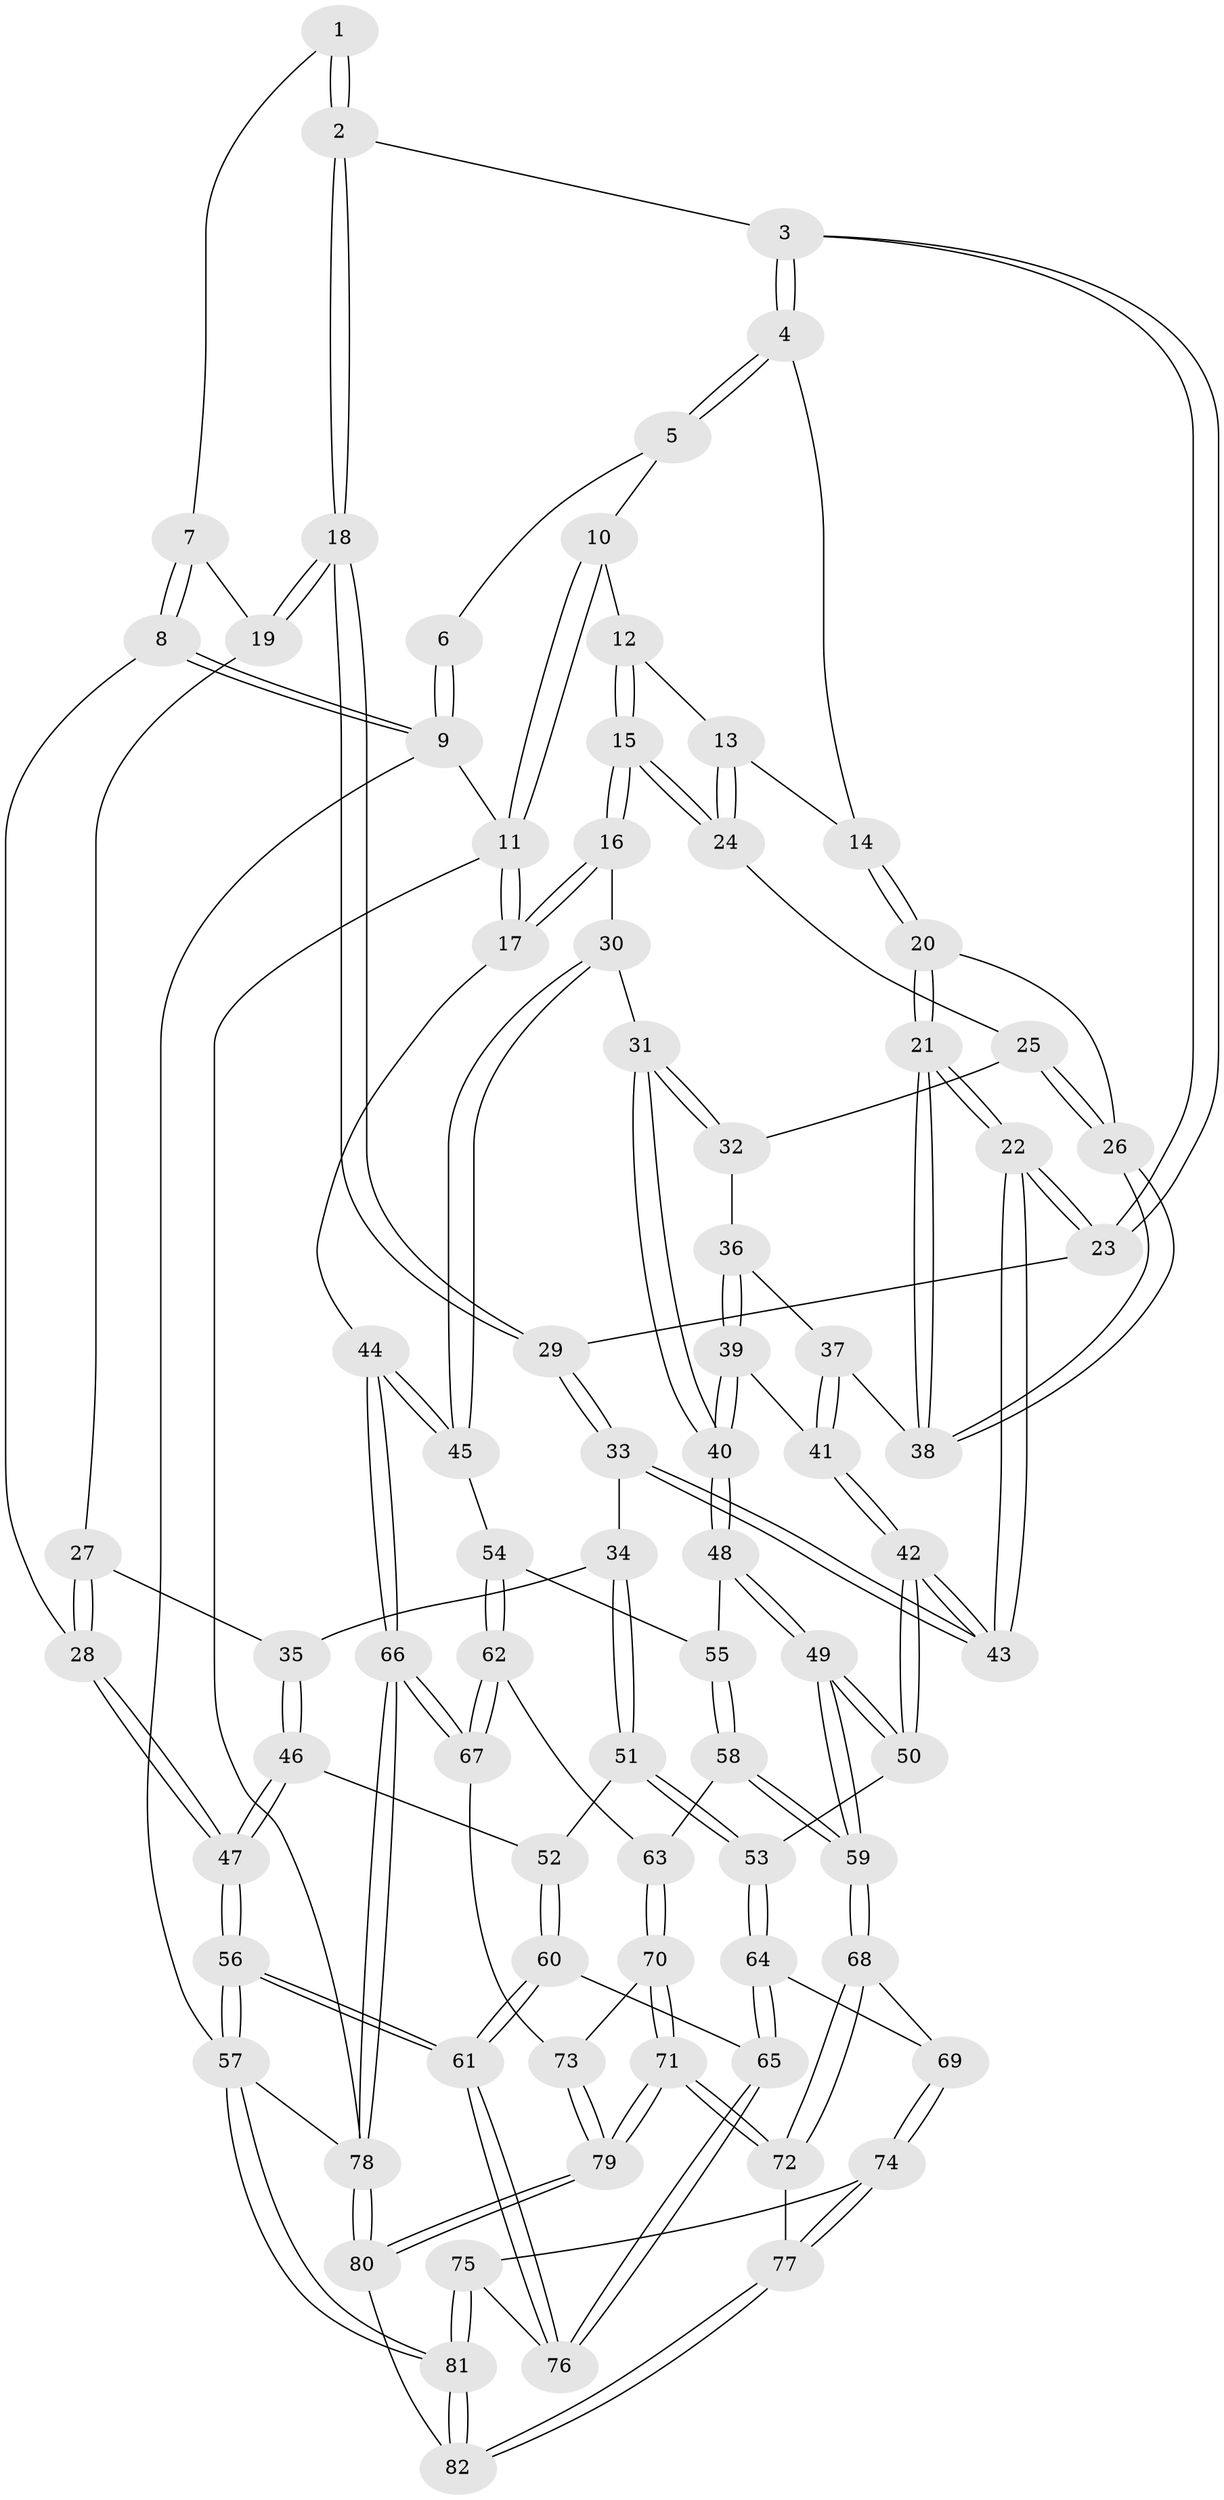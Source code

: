 // coarse degree distribution, {4: 0.4583333333333333, 6: 0.08333333333333333, 7: 0.08333333333333333, 3: 0.125, 5: 0.20833333333333334, 2: 0.041666666666666664}
// Generated by graph-tools (version 1.1) at 2025/21/03/04/25 18:21:28]
// undirected, 82 vertices, 202 edges
graph export_dot {
graph [start="1"]
  node [color=gray90,style=filled];
  1 [pos="+0.2578798988637139+0.004074329000526159"];
  2 [pos="+0.3463684308314075+0.1668159790318986"];
  3 [pos="+0.35948195140924244+0.1678831655910504"];
  4 [pos="+0.48329128618298695+0.11358140841565707"];
  5 [pos="+0.5971704943194706+0"];
  6 [pos="+0.2097524650701837+0"];
  7 [pos="+0.08676487505752169+0.13024430929146924"];
  8 [pos="+0+0"];
  9 [pos="+0+0"];
  10 [pos="+0.7008699051881453+0"];
  11 [pos="+1+0"];
  12 [pos="+0.726558401314979+0"];
  13 [pos="+0.6488735558550244+0.20122673909664945"];
  14 [pos="+0.5059017107492049+0.13599995643153917"];
  15 [pos="+0.8549186982700308+0.20231144876885157"];
  16 [pos="+0.9322513805916253+0.24857034227880473"];
  17 [pos="+1+0.2098148633778289"];
  18 [pos="+0.2559006523798933+0.21845426823277592"];
  19 [pos="+0.15561430696650325+0.20525035470813455"];
  20 [pos="+0.5250989120698232+0.23252298722115197"];
  21 [pos="+0.5256530313046459+0.37019743928983007"];
  22 [pos="+0.4911158728637589+0.4127878806038613"];
  23 [pos="+0.4351718636358739+0.37247780783155665"];
  24 [pos="+0.6902366132596661+0.2354236206257929"];
  25 [pos="+0.6790027806003472+0.2570188824194378"];
  26 [pos="+0.6308950444484801+0.30825076641797067"];
  27 [pos="+0.10701726436702592+0.2776126917795382"];
  28 [pos="+0+0.30513360316218935"];
  29 [pos="+0.2498836132283009+0.41001871194171874"];
  30 [pos="+0.8662499218837607+0.3763276088396077"];
  31 [pos="+0.8072638585017602+0.42864203267599854"];
  32 [pos="+0.6954499496651213+0.3052766109136396"];
  33 [pos="+0.2460554305625537+0.4160192470415384"];
  34 [pos="+0.24508998974975715+0.4174503138498769"];
  35 [pos="+0.10766235485481968+0.4105980675995118"];
  36 [pos="+0.7023423771494539+0.34122283068729997"];
  37 [pos="+0.6737314445141974+0.4039929431909058"];
  38 [pos="+0.622149112273177+0.3213219629251695"];
  39 [pos="+0.7760290479027682+0.43474941006518636"];
  40 [pos="+0.7962406367544471+0.43969809420222106"];
  41 [pos="+0.6810462535231523+0.42435820961242343"];
  42 [pos="+0.5176843105283592+0.5342841950940245"];
  43 [pos="+0.5093582528709157+0.49854610922826986"];
  44 [pos="+1+0.6386676209611695"];
  45 [pos="+0.9975780705781399+0.5997204677823289"];
  46 [pos="+0+0.5110850722197121"];
  47 [pos="+0+0.5114233425561606"];
  48 [pos="+0.7935900937563618+0.46227825894507885"];
  49 [pos="+0.56375998177512+0.6101278197697776"];
  50 [pos="+0.5165789653458545+0.5451649704645775"];
  51 [pos="+0.28429400089581536+0.5861603518339462"];
  52 [pos="+0.12000614956866962+0.6071053640405428"];
  53 [pos="+0.2932517726103799+0.5924601580772062"];
  54 [pos="+0.8927872257916598+0.6180396755530575"];
  55 [pos="+0.8061727005250734+0.5210198799316137"];
  56 [pos="+0+1"];
  57 [pos="+0+1"];
  58 [pos="+0.689919789131958+0.6463753463676951"];
  59 [pos="+0.5839944008646571+0.6541411051875077"];
  60 [pos="+0.11610226941017508+0.7014339086948369"];
  61 [pos="+0+0.9096669943311664"];
  62 [pos="+0.8425572176126302+0.6765456042353211"];
  63 [pos="+0.8225321921271281+0.6902702248742033"];
  64 [pos="+0.29842885806133407+0.7372890267184639"];
  65 [pos="+0.2647181036883713+0.7900723587436372"];
  66 [pos="+1+0.8021583207018695"];
  67 [pos="+1+0.8292606804617937"];
  68 [pos="+0.5798167823761415+0.683113824687448"];
  69 [pos="+0.4801675256556976+0.777343537738515"];
  70 [pos="+0.8117438896246146+0.800551237083927"];
  71 [pos="+0.7213907548673225+0.8943581987058408"];
  72 [pos="+0.70291579404481+0.8793003353212364"];
  73 [pos="+1+0.8306863789203228"];
  74 [pos="+0.45984997472475314+0.9041008802366404"];
  75 [pos="+0.2957981844424994+0.8831684073998536"];
  76 [pos="+0.2580708844178711+0.8150656022980352"];
  77 [pos="+0.4654121331352291+0.9143855057351784"];
  78 [pos="+1+1"];
  79 [pos="+0.7595031391389627+1"];
  80 [pos="+0.7556863675851928+1"];
  81 [pos="+0.20073955818337869+1"];
  82 [pos="+0.4862934592595551+1"];
  1 -- 2;
  1 -- 2;
  1 -- 7;
  2 -- 3;
  2 -- 18;
  2 -- 18;
  3 -- 4;
  3 -- 4;
  3 -- 23;
  3 -- 23;
  4 -- 5;
  4 -- 5;
  4 -- 14;
  5 -- 6;
  5 -- 10;
  6 -- 9;
  6 -- 9;
  7 -- 8;
  7 -- 8;
  7 -- 19;
  8 -- 9;
  8 -- 9;
  8 -- 28;
  9 -- 11;
  9 -- 57;
  10 -- 11;
  10 -- 11;
  10 -- 12;
  11 -- 17;
  11 -- 17;
  11 -- 78;
  12 -- 13;
  12 -- 15;
  12 -- 15;
  13 -- 14;
  13 -- 24;
  13 -- 24;
  14 -- 20;
  14 -- 20;
  15 -- 16;
  15 -- 16;
  15 -- 24;
  15 -- 24;
  16 -- 17;
  16 -- 17;
  16 -- 30;
  17 -- 44;
  18 -- 19;
  18 -- 19;
  18 -- 29;
  18 -- 29;
  19 -- 27;
  20 -- 21;
  20 -- 21;
  20 -- 26;
  21 -- 22;
  21 -- 22;
  21 -- 38;
  21 -- 38;
  22 -- 23;
  22 -- 23;
  22 -- 43;
  22 -- 43;
  23 -- 29;
  24 -- 25;
  25 -- 26;
  25 -- 26;
  25 -- 32;
  26 -- 38;
  26 -- 38;
  27 -- 28;
  27 -- 28;
  27 -- 35;
  28 -- 47;
  28 -- 47;
  29 -- 33;
  29 -- 33;
  30 -- 31;
  30 -- 45;
  30 -- 45;
  31 -- 32;
  31 -- 32;
  31 -- 40;
  31 -- 40;
  32 -- 36;
  33 -- 34;
  33 -- 43;
  33 -- 43;
  34 -- 35;
  34 -- 51;
  34 -- 51;
  35 -- 46;
  35 -- 46;
  36 -- 37;
  36 -- 39;
  36 -- 39;
  37 -- 38;
  37 -- 41;
  37 -- 41;
  39 -- 40;
  39 -- 40;
  39 -- 41;
  40 -- 48;
  40 -- 48;
  41 -- 42;
  41 -- 42;
  42 -- 43;
  42 -- 43;
  42 -- 50;
  42 -- 50;
  44 -- 45;
  44 -- 45;
  44 -- 66;
  44 -- 66;
  45 -- 54;
  46 -- 47;
  46 -- 47;
  46 -- 52;
  47 -- 56;
  47 -- 56;
  48 -- 49;
  48 -- 49;
  48 -- 55;
  49 -- 50;
  49 -- 50;
  49 -- 59;
  49 -- 59;
  50 -- 53;
  51 -- 52;
  51 -- 53;
  51 -- 53;
  52 -- 60;
  52 -- 60;
  53 -- 64;
  53 -- 64;
  54 -- 55;
  54 -- 62;
  54 -- 62;
  55 -- 58;
  55 -- 58;
  56 -- 57;
  56 -- 57;
  56 -- 61;
  56 -- 61;
  57 -- 81;
  57 -- 81;
  57 -- 78;
  58 -- 59;
  58 -- 59;
  58 -- 63;
  59 -- 68;
  59 -- 68;
  60 -- 61;
  60 -- 61;
  60 -- 65;
  61 -- 76;
  61 -- 76;
  62 -- 63;
  62 -- 67;
  62 -- 67;
  63 -- 70;
  63 -- 70;
  64 -- 65;
  64 -- 65;
  64 -- 69;
  65 -- 76;
  65 -- 76;
  66 -- 67;
  66 -- 67;
  66 -- 78;
  66 -- 78;
  67 -- 73;
  68 -- 69;
  68 -- 72;
  68 -- 72;
  69 -- 74;
  69 -- 74;
  70 -- 71;
  70 -- 71;
  70 -- 73;
  71 -- 72;
  71 -- 72;
  71 -- 79;
  71 -- 79;
  72 -- 77;
  73 -- 79;
  73 -- 79;
  74 -- 75;
  74 -- 77;
  74 -- 77;
  75 -- 76;
  75 -- 81;
  75 -- 81;
  77 -- 82;
  77 -- 82;
  78 -- 80;
  78 -- 80;
  79 -- 80;
  79 -- 80;
  80 -- 82;
  81 -- 82;
  81 -- 82;
}
